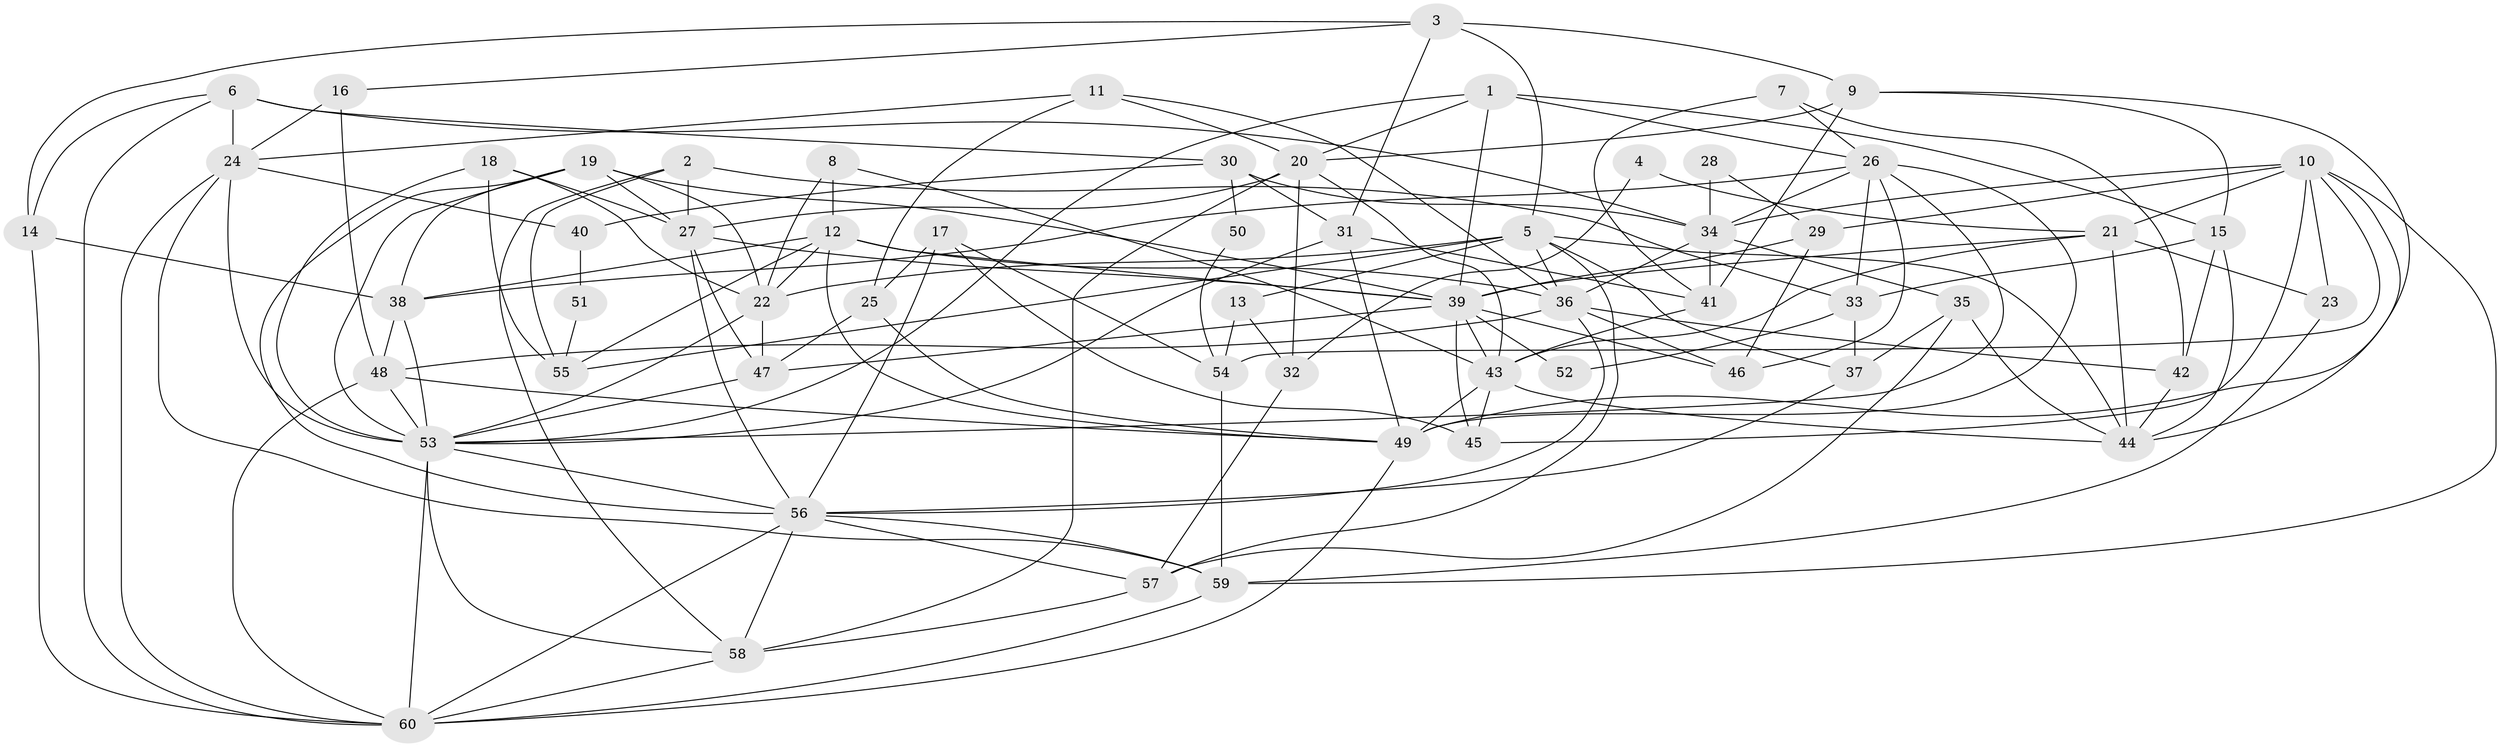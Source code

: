 // original degree distribution, {6: 0.06722689075630252, 4: 0.21008403361344538, 3: 0.2857142857142857, 5: 0.20168067226890757, 9: 0.01680672268907563, 8: 0.008403361344537815, 2: 0.15966386554621848, 7: 0.05042016806722689}
// Generated by graph-tools (version 1.1) at 2025/02/03/09/25 03:02:04]
// undirected, 60 vertices, 161 edges
graph export_dot {
graph [start="1"]
  node [color=gray90,style=filled];
  1;
  2;
  3;
  4;
  5;
  6;
  7;
  8;
  9;
  10;
  11;
  12;
  13;
  14;
  15;
  16;
  17;
  18;
  19;
  20;
  21;
  22;
  23;
  24;
  25;
  26;
  27;
  28;
  29;
  30;
  31;
  32;
  33;
  34;
  35;
  36;
  37;
  38;
  39;
  40;
  41;
  42;
  43;
  44;
  45;
  46;
  47;
  48;
  49;
  50;
  51;
  52;
  53;
  54;
  55;
  56;
  57;
  58;
  59;
  60;
  1 -- 15 [weight=1.0];
  1 -- 20 [weight=1.0];
  1 -- 26 [weight=1.0];
  1 -- 39 [weight=1.0];
  1 -- 53 [weight=1.0];
  2 -- 27 [weight=2.0];
  2 -- 33 [weight=1.0];
  2 -- 55 [weight=1.0];
  2 -- 58 [weight=1.0];
  3 -- 5 [weight=1.0];
  3 -- 9 [weight=1.0];
  3 -- 14 [weight=1.0];
  3 -- 16 [weight=1.0];
  3 -- 31 [weight=1.0];
  4 -- 21 [weight=1.0];
  4 -- 32 [weight=1.0];
  5 -- 13 [weight=1.0];
  5 -- 22 [weight=1.0];
  5 -- 36 [weight=1.0];
  5 -- 37 [weight=1.0];
  5 -- 44 [weight=1.0];
  5 -- 55 [weight=1.0];
  5 -- 57 [weight=1.0];
  6 -- 14 [weight=1.0];
  6 -- 24 [weight=1.0];
  6 -- 30 [weight=1.0];
  6 -- 34 [weight=1.0];
  6 -- 60 [weight=1.0];
  7 -- 26 [weight=1.0];
  7 -- 41 [weight=1.0];
  7 -- 42 [weight=1.0];
  8 -- 12 [weight=1.0];
  8 -- 22 [weight=1.0];
  8 -- 43 [weight=1.0];
  9 -- 15 [weight=1.0];
  9 -- 20 [weight=1.0];
  9 -- 41 [weight=1.0];
  9 -- 49 [weight=1.0];
  10 -- 21 [weight=1.0];
  10 -- 23 [weight=1.0];
  10 -- 29 [weight=1.0];
  10 -- 34 [weight=1.0];
  10 -- 44 [weight=1.0];
  10 -- 45 [weight=1.0];
  10 -- 54 [weight=1.0];
  10 -- 59 [weight=1.0];
  11 -- 20 [weight=1.0];
  11 -- 24 [weight=1.0];
  11 -- 25 [weight=1.0];
  11 -- 36 [weight=1.0];
  12 -- 22 [weight=1.0];
  12 -- 36 [weight=1.0];
  12 -- 38 [weight=1.0];
  12 -- 39 [weight=1.0];
  12 -- 49 [weight=1.0];
  12 -- 55 [weight=2.0];
  13 -- 32 [weight=1.0];
  13 -- 54 [weight=2.0];
  14 -- 38 [weight=1.0];
  14 -- 60 [weight=1.0];
  15 -- 33 [weight=1.0];
  15 -- 42 [weight=2.0];
  15 -- 44 [weight=1.0];
  16 -- 24 [weight=1.0];
  16 -- 48 [weight=1.0];
  17 -- 25 [weight=1.0];
  17 -- 45 [weight=1.0];
  17 -- 54 [weight=1.0];
  17 -- 56 [weight=1.0];
  18 -- 22 [weight=1.0];
  18 -- 27 [weight=1.0];
  18 -- 53 [weight=2.0];
  18 -- 55 [weight=1.0];
  19 -- 22 [weight=1.0];
  19 -- 27 [weight=1.0];
  19 -- 38 [weight=1.0];
  19 -- 39 [weight=1.0];
  19 -- 53 [weight=1.0];
  19 -- 56 [weight=1.0];
  20 -- 27 [weight=1.0];
  20 -- 32 [weight=1.0];
  20 -- 43 [weight=1.0];
  20 -- 58 [weight=1.0];
  21 -- 23 [weight=1.0];
  21 -- 39 [weight=1.0];
  21 -- 43 [weight=1.0];
  21 -- 44 [weight=1.0];
  22 -- 47 [weight=1.0];
  22 -- 53 [weight=1.0];
  23 -- 59 [weight=1.0];
  24 -- 40 [weight=1.0];
  24 -- 53 [weight=1.0];
  24 -- 59 [weight=1.0];
  24 -- 60 [weight=1.0];
  25 -- 47 [weight=1.0];
  25 -- 49 [weight=1.0];
  26 -- 33 [weight=2.0];
  26 -- 34 [weight=1.0];
  26 -- 38 [weight=1.0];
  26 -- 46 [weight=2.0];
  26 -- 49 [weight=1.0];
  26 -- 53 [weight=1.0];
  27 -- 39 [weight=1.0];
  27 -- 47 [weight=1.0];
  27 -- 56 [weight=1.0];
  28 -- 29 [weight=1.0];
  28 -- 34 [weight=1.0];
  29 -- 39 [weight=1.0];
  29 -- 46 [weight=1.0];
  30 -- 31 [weight=1.0];
  30 -- 34 [weight=1.0];
  30 -- 40 [weight=1.0];
  30 -- 50 [weight=1.0];
  31 -- 41 [weight=2.0];
  31 -- 49 [weight=1.0];
  31 -- 53 [weight=1.0];
  32 -- 57 [weight=1.0];
  33 -- 37 [weight=2.0];
  33 -- 52 [weight=1.0];
  34 -- 35 [weight=1.0];
  34 -- 36 [weight=1.0];
  34 -- 41 [weight=1.0];
  35 -- 37 [weight=1.0];
  35 -- 44 [weight=1.0];
  35 -- 57 [weight=1.0];
  36 -- 42 [weight=1.0];
  36 -- 46 [weight=1.0];
  36 -- 48 [weight=1.0];
  36 -- 56 [weight=1.0];
  37 -- 56 [weight=1.0];
  38 -- 48 [weight=1.0];
  38 -- 53 [weight=1.0];
  39 -- 43 [weight=1.0];
  39 -- 45 [weight=2.0];
  39 -- 46 [weight=2.0];
  39 -- 47 [weight=1.0];
  39 -- 52 [weight=1.0];
  40 -- 51 [weight=1.0];
  41 -- 43 [weight=1.0];
  42 -- 44 [weight=1.0];
  43 -- 44 [weight=1.0];
  43 -- 45 [weight=1.0];
  43 -- 49 [weight=1.0];
  47 -- 53 [weight=1.0];
  48 -- 49 [weight=1.0];
  48 -- 53 [weight=1.0];
  48 -- 60 [weight=1.0];
  49 -- 60 [weight=1.0];
  50 -- 54 [weight=1.0];
  51 -- 55 [weight=2.0];
  53 -- 56 [weight=1.0];
  53 -- 58 [weight=1.0];
  53 -- 60 [weight=1.0];
  54 -- 59 [weight=1.0];
  56 -- 57 [weight=1.0];
  56 -- 58 [weight=1.0];
  56 -- 59 [weight=1.0];
  56 -- 60 [weight=1.0];
  57 -- 58 [weight=1.0];
  58 -- 60 [weight=1.0];
  59 -- 60 [weight=1.0];
}
